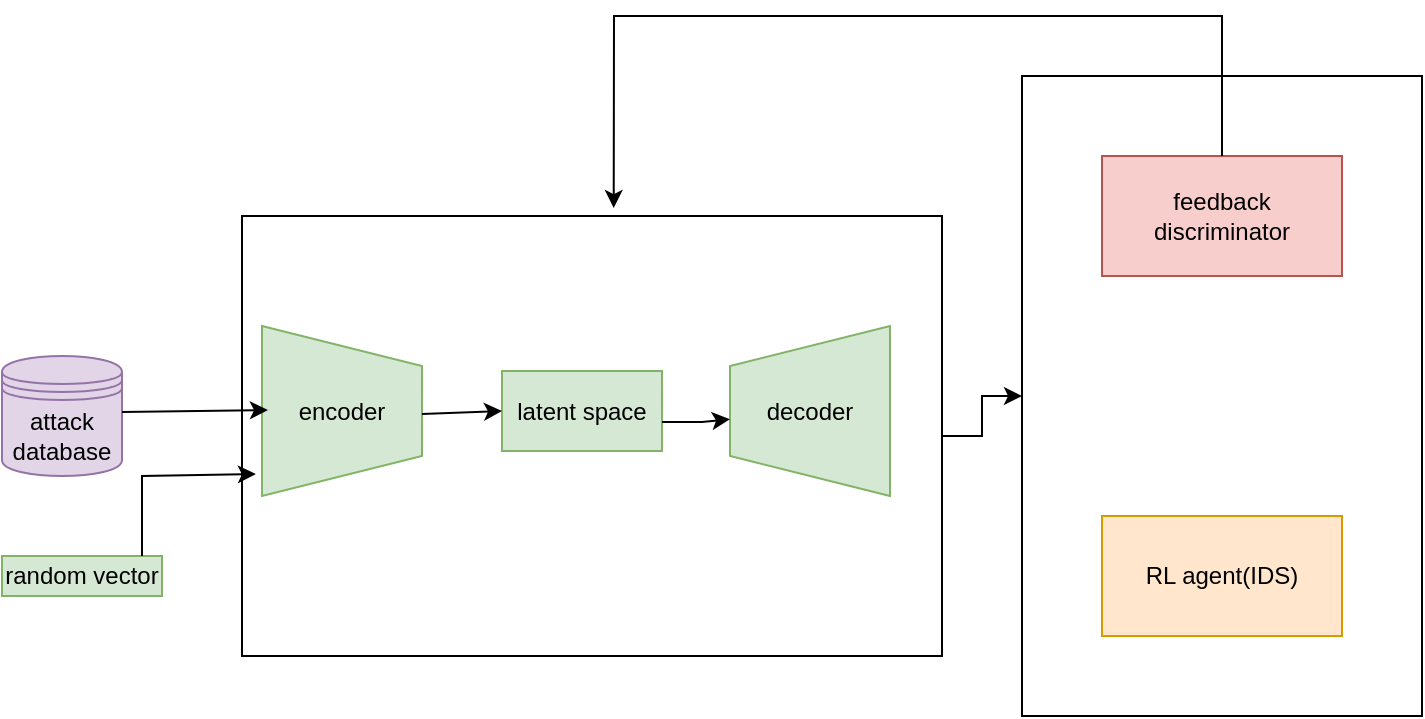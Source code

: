 <mxfile version="26.0.10">
  <diagram id="prtHgNgQTEPvFCAcTncT" name="Page-1">
    <mxGraphModel dx="880" dy="1595" grid="1" gridSize="10" guides="1" tooltips="1" connect="1" arrows="1" fold="1" page="1" pageScale="1" pageWidth="827" pageHeight="1169" math="0" shadow="0">
      <root>
        <mxCell id="0" />
        <mxCell id="1" parent="0" />
        <mxCell id="K_gAuLsXy9iQtgz8dyDz-9" value="" style="rounded=0;whiteSpace=wrap;html=1;fillColor=none;" vertex="1" parent="1">
          <mxGeometry x="130" y="-730" width="350" height="220" as="geometry" />
        </mxCell>
        <mxCell id="K_gAuLsXy9iQtgz8dyDz-15" value="" style="rounded=0;whiteSpace=wrap;html=1;fillColor=none;" vertex="1" parent="1">
          <mxGeometry x="520" y="-800" width="200" height="320" as="geometry" />
        </mxCell>
        <mxCell id="K_gAuLsXy9iQtgz8dyDz-2" value="attack database" style="shape=datastore;whiteSpace=wrap;html=1;fillColor=#e1d5e7;strokeColor=#9673a6;" vertex="1" parent="1">
          <mxGeometry x="10" y="-660" width="60" height="60" as="geometry" />
        </mxCell>
        <mxCell id="K_gAuLsXy9iQtgz8dyDz-3" value="encoder" style="shape=trapezoid;perimeter=trapezoidPerimeter;whiteSpace=wrap;html=1;fixedSize=1;direction=south;fillColor=#d5e8d4;strokeColor=#82b366;" vertex="1" parent="1">
          <mxGeometry x="140" y="-675" width="80" height="85" as="geometry" />
        </mxCell>
        <mxCell id="K_gAuLsXy9iQtgz8dyDz-4" value="decoder" style="shape=trapezoid;perimeter=trapezoidPerimeter;whiteSpace=wrap;html=1;fixedSize=1;direction=north;fillColor=#d5e8d4;strokeColor=#82b366;" vertex="1" parent="1">
          <mxGeometry x="374" y="-675" width="80" height="85" as="geometry" />
        </mxCell>
        <mxCell id="K_gAuLsXy9iQtgz8dyDz-5" value="latent space" style="rounded=0;whiteSpace=wrap;html=1;fillColor=#d5e8d4;strokeColor=#82b366;" vertex="1" parent="1">
          <mxGeometry x="260" y="-652.5" width="80" height="40" as="geometry" />
        </mxCell>
        <mxCell id="K_gAuLsXy9iQtgz8dyDz-6" value="feedback discriminator" style="rounded=0;whiteSpace=wrap;html=1;fillColor=#f8cecc;strokeColor=#b85450;" vertex="1" parent="1">
          <mxGeometry x="560" y="-760" width="120" height="60" as="geometry" />
        </mxCell>
        <mxCell id="K_gAuLsXy9iQtgz8dyDz-16" value="" style="edgeStyle=orthogonalEdgeStyle;rounded=0;orthogonalLoop=1;jettySize=auto;html=1;" edge="1" parent="1" source="K_gAuLsXy9iQtgz8dyDz-9" target="K_gAuLsXy9iQtgz8dyDz-15">
          <mxGeometry relative="1" as="geometry" />
        </mxCell>
        <mxCell id="K_gAuLsXy9iQtgz8dyDz-7" value="RL agent(IDS)" style="rounded=0;whiteSpace=wrap;html=1;fillColor=#ffe6cc;strokeColor=#d79b00;" vertex="1" parent="1">
          <mxGeometry x="560" y="-580" width="120" height="60" as="geometry" />
        </mxCell>
        <mxCell id="K_gAuLsXy9iQtgz8dyDz-8" value="random vector" style="rounded=0;whiteSpace=wrap;html=1;fillColor=#d5e8d4;strokeColor=#82b366;" vertex="1" parent="1">
          <mxGeometry x="10" y="-560" width="80" height="20" as="geometry" />
        </mxCell>
        <mxCell id="K_gAuLsXy9iQtgz8dyDz-10" value="" style="endArrow=classic;html=1;rounded=0;entryX=0.659;entryY=0.963;entryDx=0;entryDy=0;entryPerimeter=0;exitX=1;exitY=0.7;exitDx=0;exitDy=0;" edge="1" parent="1">
          <mxGeometry width="50" height="50" relative="1" as="geometry">
            <mxPoint x="70" y="-632.02" as="sourcePoint" />
            <mxPoint x="142.96" y="-633.005" as="targetPoint" />
          </mxGeometry>
        </mxCell>
        <mxCell id="K_gAuLsXy9iQtgz8dyDz-11" value="" style="endArrow=classic;html=1;rounded=0;exitX=0.875;exitY=0;exitDx=0;exitDy=0;exitPerimeter=0;entryX=0.871;entryY=1.038;entryDx=0;entryDy=0;entryPerimeter=0;" edge="1" parent="1" source="K_gAuLsXy9iQtgz8dyDz-8" target="K_gAuLsXy9iQtgz8dyDz-3">
          <mxGeometry width="50" height="50" relative="1" as="geometry">
            <mxPoint x="120" y="-584" as="sourcePoint" />
            <mxPoint x="130" y="-610" as="targetPoint" />
            <Array as="points">
              <mxPoint x="80" y="-600" />
            </Array>
          </mxGeometry>
        </mxCell>
        <mxCell id="K_gAuLsXy9iQtgz8dyDz-12" value="" style="endArrow=classic;html=1;rounded=0;entryX=0;entryY=0.5;entryDx=0;entryDy=0;" edge="1" parent="1" target="K_gAuLsXy9iQtgz8dyDz-5">
          <mxGeometry width="50" height="50" relative="1" as="geometry">
            <mxPoint x="220" y="-631" as="sourcePoint" />
            <mxPoint x="250" y="-630" as="targetPoint" />
          </mxGeometry>
        </mxCell>
        <mxCell id="K_gAuLsXy9iQtgz8dyDz-13" value="" style="endArrow=classic;html=1;rounded=0;" edge="1" parent="1" target="K_gAuLsXy9iQtgz8dyDz-4">
          <mxGeometry width="50" height="50" relative="1" as="geometry">
            <mxPoint x="340" y="-627" as="sourcePoint" />
            <mxPoint x="380" y="-637.87" as="targetPoint" />
            <Array as="points">
              <mxPoint x="360" y="-627" />
            </Array>
          </mxGeometry>
        </mxCell>
        <mxCell id="K_gAuLsXy9iQtgz8dyDz-17" value="" style="endArrow=classic;html=1;rounded=0;entryX=0.531;entryY=-0.018;entryDx=0;entryDy=0;entryPerimeter=0;" edge="1" parent="1" source="K_gAuLsXy9iQtgz8dyDz-6" target="K_gAuLsXy9iQtgz8dyDz-9">
          <mxGeometry width="50" height="50" relative="1" as="geometry">
            <mxPoint x="490" y="-740" as="sourcePoint" />
            <mxPoint x="320" y="-820" as="targetPoint" />
            <Array as="points">
              <mxPoint x="620" y="-830" />
              <mxPoint x="560" y="-830" />
              <mxPoint x="316" y="-830" />
            </Array>
          </mxGeometry>
        </mxCell>
      </root>
    </mxGraphModel>
  </diagram>
</mxfile>

